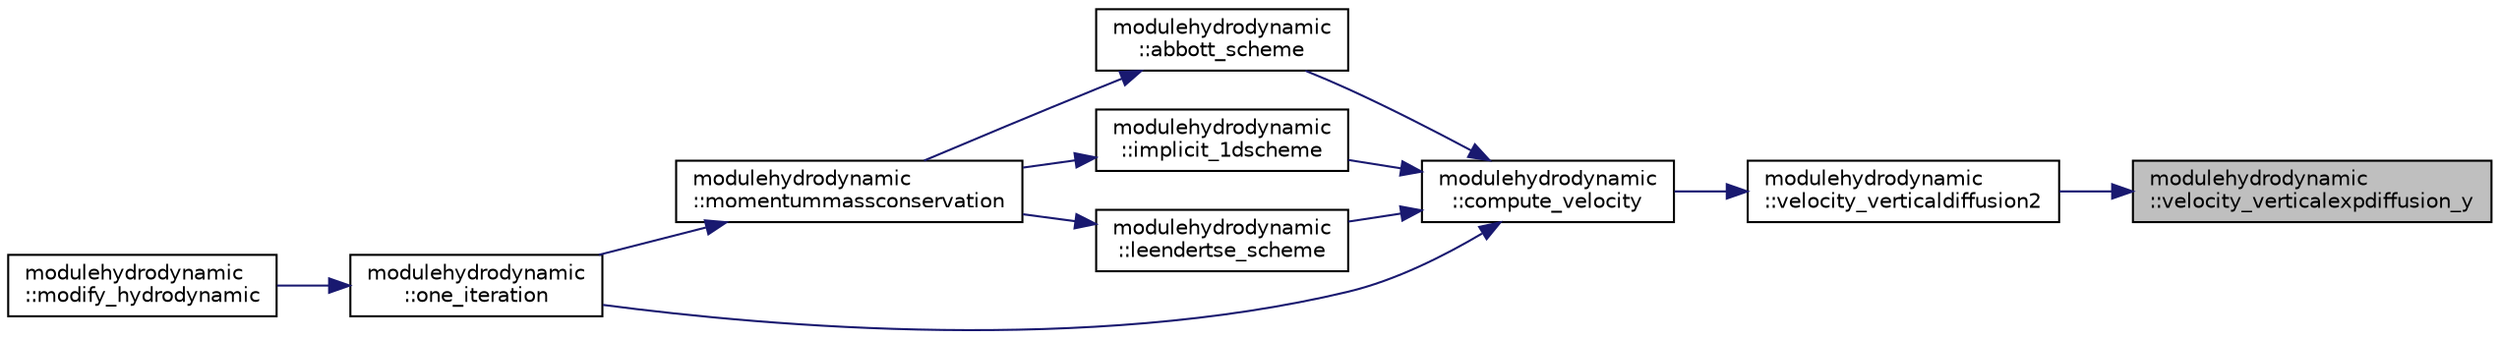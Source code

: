 digraph "modulehydrodynamic::velocity_verticalexpdiffusion_y"
{
 // LATEX_PDF_SIZE
  edge [fontname="Helvetica",fontsize="10",labelfontname="Helvetica",labelfontsize="10"];
  node [fontname="Helvetica",fontsize="10",shape=record];
  rankdir="RL";
  Node1 [label="modulehydrodynamic\l::velocity_verticalexpdiffusion_y",height=0.2,width=0.4,color="black", fillcolor="grey75", style="filled", fontcolor="black",tooltip=" "];
  Node1 -> Node2 [dir="back",color="midnightblue",fontsize="10",style="solid"];
  Node2 [label="modulehydrodynamic\l::velocity_verticaldiffusion2",height=0.2,width=0.4,color="black", fillcolor="white", style="filled",URL="$namespacemodulehydrodynamic.html#a316d0cd95ae2df1e689b4c5f7cd4db26",tooltip=" "];
  Node2 -> Node3 [dir="back",color="midnightblue",fontsize="10",style="solid"];
  Node3 [label="modulehydrodynamic\l::compute_velocity",height=0.2,width=0.4,color="black", fillcolor="white", style="filled",URL="$namespacemodulehydrodynamic.html#aba4d9045d33fdc1b7b6011fd3fbb9c28",tooltip=" "];
  Node3 -> Node4 [dir="back",color="midnightblue",fontsize="10",style="solid"];
  Node4 [label="modulehydrodynamic\l::abbott_scheme",height=0.2,width=0.4,color="black", fillcolor="white", style="filled",URL="$namespacemodulehydrodynamic.html#ab24f3a1aadd0e5ea548005ab690517a5",tooltip=" "];
  Node4 -> Node5 [dir="back",color="midnightblue",fontsize="10",style="solid"];
  Node5 [label="modulehydrodynamic\l::momentummassconservation",height=0.2,width=0.4,color="black", fillcolor="white", style="filled",URL="$namespacemodulehydrodynamic.html#aa05a995dd1f1f6550d1ecdfb0a0bab47",tooltip=" "];
  Node5 -> Node6 [dir="back",color="midnightblue",fontsize="10",style="solid"];
  Node6 [label="modulehydrodynamic\l::one_iteration",height=0.2,width=0.4,color="black", fillcolor="white", style="filled",URL="$namespacemodulehydrodynamic.html#a054b8ffaff698f4cc430c2f7f0bc0da9",tooltip=" "];
  Node6 -> Node7 [dir="back",color="midnightblue",fontsize="10",style="solid"];
  Node7 [label="modulehydrodynamic\l::modify_hydrodynamic",height=0.2,width=0.4,color="black", fillcolor="white", style="filled",URL="$namespacemodulehydrodynamic.html#a54656696e009a87a266514744beb5baa",tooltip=" "];
  Node3 -> Node8 [dir="back",color="midnightblue",fontsize="10",style="solid"];
  Node8 [label="modulehydrodynamic\l::implicit_1dscheme",height=0.2,width=0.4,color="black", fillcolor="white", style="filled",URL="$namespacemodulehydrodynamic.html#aad271ff300fe974ab4d13ed6f1bd315d",tooltip=" "];
  Node8 -> Node5 [dir="back",color="midnightblue",fontsize="10",style="solid"];
  Node3 -> Node9 [dir="back",color="midnightblue",fontsize="10",style="solid"];
  Node9 [label="modulehydrodynamic\l::leendertse_scheme",height=0.2,width=0.4,color="black", fillcolor="white", style="filled",URL="$namespacemodulehydrodynamic.html#a8ca7371a9688becd96976013be92880a",tooltip=" "];
  Node9 -> Node5 [dir="back",color="midnightblue",fontsize="10",style="solid"];
  Node3 -> Node6 [dir="back",color="midnightblue",fontsize="10",style="solid"];
}
